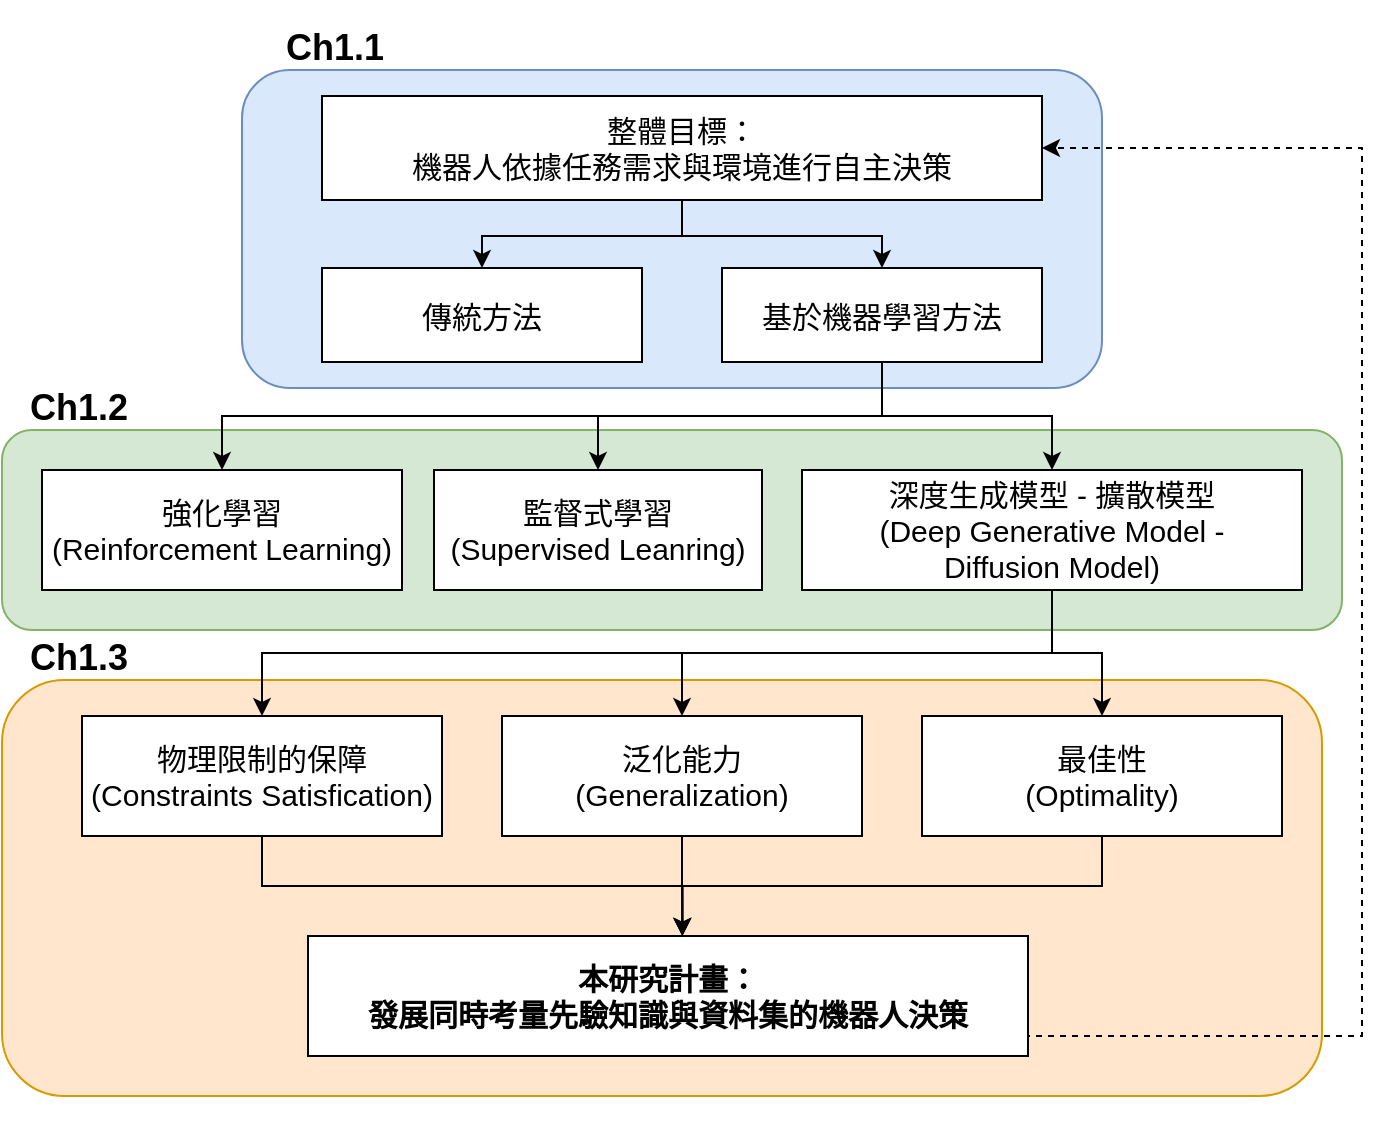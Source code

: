 <mxfile version="26.0.6">
  <diagram name="Page-1" id="wOB_9WMUOYio087HsXXo">
    <mxGraphModel dx="1636" dy="910" grid="1" gridSize="10" guides="1" tooltips="1" connect="1" arrows="1" fold="1" page="1" pageScale="1" pageWidth="827" pageHeight="1169" math="0" shadow="0">
      <root>
        <mxCell id="0" />
        <mxCell id="1" parent="0" />
        <mxCell id="OV2g7p3yE7dfUdtsTMxP-24" value="" style="group" vertex="1" connectable="0" parent="1">
          <mxGeometry x="80" y="92" width="670" height="568" as="geometry" />
        </mxCell>
        <mxCell id="OV2g7p3yE7dfUdtsTMxP-19" value="&lt;h3&gt;&lt;br&gt;&lt;/h3&gt;" style="rounded=1;whiteSpace=wrap;html=1;fillColor=#ffe6cc;strokeColor=#d79b00;align=left;" vertex="1" parent="OV2g7p3yE7dfUdtsTMxP-24">
          <mxGeometry y="340" width="660" height="208" as="geometry" />
        </mxCell>
        <mxCell id="OV2g7p3yE7dfUdtsTMxP-18" value="&lt;h3&gt;&lt;br&gt;&lt;/h3&gt;" style="rounded=1;whiteSpace=wrap;html=1;fillColor=#d5e8d4;strokeColor=#82b366;align=left;" vertex="1" parent="OV2g7p3yE7dfUdtsTMxP-24">
          <mxGeometry y="215" width="670" height="100" as="geometry" />
        </mxCell>
        <mxCell id="OV2g7p3yE7dfUdtsTMxP-17" value="&lt;h3&gt;&lt;br&gt;&lt;/h3&gt;" style="rounded=1;whiteSpace=wrap;html=1;fillColor=#dae8fc;strokeColor=#6c8ebf;align=left;" vertex="1" parent="OV2g7p3yE7dfUdtsTMxP-24">
          <mxGeometry x="120" y="35" width="430" height="159" as="geometry" />
        </mxCell>
        <mxCell id="OV2g7p3yE7dfUdtsTMxP-3" style="edgeStyle=orthogonalEdgeStyle;rounded=0;orthogonalLoop=1;jettySize=auto;html=1;exitX=0.5;exitY=1;exitDx=0;exitDy=0;entryX=0.5;entryY=0;entryDx=0;entryDy=0;" edge="1" parent="OV2g7p3yE7dfUdtsTMxP-24" source="BNkQrNhKQa_8A1IRFI8Z-1" target="BNkQrNhKQa_8A1IRFI8Z-2">
          <mxGeometry relative="1" as="geometry">
            <Array as="points">
              <mxPoint x="340" y="118" />
              <mxPoint x="240" y="118" />
            </Array>
          </mxGeometry>
        </mxCell>
        <mxCell id="BNkQrNhKQa_8A1IRFI8Z-1" value="&lt;font style=&quot;font-size: 15px;&quot;&gt;整體目標：&lt;br&gt;機器人依據任務需求與環境進行自主決策&lt;/font&gt;" style="rounded=0;whiteSpace=wrap;html=1;" parent="OV2g7p3yE7dfUdtsTMxP-24" vertex="1">
          <mxGeometry x="160" y="48" width="360" height="52" as="geometry" />
        </mxCell>
        <mxCell id="BNkQrNhKQa_8A1IRFI8Z-2" value="&lt;font style=&quot;font-size: 15px;&quot;&gt;傳統方法&lt;/font&gt;" style="rounded=0;whiteSpace=wrap;html=1;" parent="OV2g7p3yE7dfUdtsTMxP-24" vertex="1">
          <mxGeometry x="160" y="134" width="160" height="47" as="geometry" />
        </mxCell>
        <mxCell id="OV2g7p3yE7dfUdtsTMxP-5" style="edgeStyle=orthogonalEdgeStyle;rounded=0;orthogonalLoop=1;jettySize=auto;html=1;exitX=0.5;exitY=1;exitDx=0;exitDy=0;entryX=0.5;entryY=0;entryDx=0;entryDy=0;" edge="1" parent="OV2g7p3yE7dfUdtsTMxP-24" source="BNkQrNhKQa_8A1IRFI8Z-3" target="BNkQrNhKQa_8A1IRFI8Z-5">
          <mxGeometry relative="1" as="geometry" />
        </mxCell>
        <mxCell id="OV2g7p3yE7dfUdtsTMxP-6" style="edgeStyle=orthogonalEdgeStyle;rounded=0;orthogonalLoop=1;jettySize=auto;html=1;exitX=0.5;exitY=1;exitDx=0;exitDy=0;entryX=0.5;entryY=0;entryDx=0;entryDy=0;" edge="1" parent="OV2g7p3yE7dfUdtsTMxP-24" source="BNkQrNhKQa_8A1IRFI8Z-3" target="BNkQrNhKQa_8A1IRFI8Z-6">
          <mxGeometry relative="1" as="geometry" />
        </mxCell>
        <mxCell id="OV2g7p3yE7dfUdtsTMxP-7" style="edgeStyle=orthogonalEdgeStyle;rounded=0;orthogonalLoop=1;jettySize=auto;html=1;exitX=0.5;exitY=1;exitDx=0;exitDy=0;entryX=0.5;entryY=0;entryDx=0;entryDy=0;" edge="1" parent="OV2g7p3yE7dfUdtsTMxP-24" source="BNkQrNhKQa_8A1IRFI8Z-3" target="BNkQrNhKQa_8A1IRFI8Z-4">
          <mxGeometry relative="1" as="geometry" />
        </mxCell>
        <mxCell id="BNkQrNhKQa_8A1IRFI8Z-3" value="&lt;font style=&quot;font-size: 15px;&quot;&gt;基於機器學習方法&lt;/font&gt;" style="rounded=0;whiteSpace=wrap;html=1;" parent="OV2g7p3yE7dfUdtsTMxP-24" vertex="1">
          <mxGeometry x="360" y="134" width="160" height="47" as="geometry" />
        </mxCell>
        <mxCell id="BNkQrNhKQa_8A1IRFI8Z-4" value="&lt;font style=&quot;font-size: 15px;&quot;&gt;監督式學習&lt;br&gt;(Supervised Leanring)&lt;/font&gt;" style="rounded=0;whiteSpace=wrap;html=1;" parent="OV2g7p3yE7dfUdtsTMxP-24" vertex="1">
          <mxGeometry x="216" y="235" width="164" height="60" as="geometry" />
        </mxCell>
        <mxCell id="BNkQrNhKQa_8A1IRFI8Z-5" value="&lt;font style=&quot;font-size: 15px;&quot;&gt;強化學習&lt;br&gt;(Reinforcement Learning)&lt;/font&gt;" style="rounded=0;whiteSpace=wrap;html=1;" parent="OV2g7p3yE7dfUdtsTMxP-24" vertex="1">
          <mxGeometry x="20" y="235" width="180" height="60" as="geometry" />
        </mxCell>
        <mxCell id="OV2g7p3yE7dfUdtsTMxP-8" style="edgeStyle=orthogonalEdgeStyle;rounded=0;orthogonalLoop=1;jettySize=auto;html=1;exitX=0.5;exitY=1;exitDx=0;exitDy=0;entryX=0.5;entryY=0;entryDx=0;entryDy=0;" edge="1" parent="OV2g7p3yE7dfUdtsTMxP-24" source="BNkQrNhKQa_8A1IRFI8Z-6" target="BNkQrNhKQa_8A1IRFI8Z-7">
          <mxGeometry relative="1" as="geometry" />
        </mxCell>
        <mxCell id="OV2g7p3yE7dfUdtsTMxP-9" style="edgeStyle=orthogonalEdgeStyle;rounded=0;orthogonalLoop=1;jettySize=auto;html=1;exitX=0.5;exitY=1;exitDx=0;exitDy=0;entryX=0.5;entryY=0;entryDx=0;entryDy=0;" edge="1" parent="OV2g7p3yE7dfUdtsTMxP-24" source="BNkQrNhKQa_8A1IRFI8Z-6" target="BNkQrNhKQa_8A1IRFI8Z-9">
          <mxGeometry relative="1" as="geometry" />
        </mxCell>
        <mxCell id="OV2g7p3yE7dfUdtsTMxP-10" style="edgeStyle=orthogonalEdgeStyle;rounded=0;orthogonalLoop=1;jettySize=auto;html=1;exitX=0.5;exitY=1;exitDx=0;exitDy=0;entryX=0.5;entryY=0;entryDx=0;entryDy=0;" edge="1" parent="OV2g7p3yE7dfUdtsTMxP-24" source="BNkQrNhKQa_8A1IRFI8Z-6" target="BNkQrNhKQa_8A1IRFI8Z-8">
          <mxGeometry relative="1" as="geometry" />
        </mxCell>
        <mxCell id="BNkQrNhKQa_8A1IRFI8Z-6" value="&lt;font style=&quot;font-size: 15px;&quot;&gt;深度生成模型 - 擴散模型&lt;br&gt;(Deep Generative Model - &lt;br&gt;Diffusion Model)&lt;/font&gt;" style="rounded=0;whiteSpace=wrap;html=1;" parent="OV2g7p3yE7dfUdtsTMxP-24" vertex="1">
          <mxGeometry x="400" y="235" width="250" height="60" as="geometry" />
        </mxCell>
        <mxCell id="BNkQrNhKQa_8A1IRFI8Z-7" value="&lt;font style=&quot;font-size: 15px;&quot;&gt;物理限制的保障&lt;br&gt;(Constraints Satisfication)&lt;/font&gt;" style="rounded=0;whiteSpace=wrap;html=1;" parent="OV2g7p3yE7dfUdtsTMxP-24" vertex="1">
          <mxGeometry x="40" y="358" width="180" height="60" as="geometry" />
        </mxCell>
        <mxCell id="OV2g7p3yE7dfUdtsTMxP-12" style="edgeStyle=orthogonalEdgeStyle;rounded=0;orthogonalLoop=1;jettySize=auto;html=1;exitX=0.5;exitY=1;exitDx=0;exitDy=0;" edge="1" parent="OV2g7p3yE7dfUdtsTMxP-24" source="BNkQrNhKQa_8A1IRFI8Z-8">
          <mxGeometry relative="1" as="geometry">
            <mxPoint x="340.143" y="468" as="targetPoint" />
          </mxGeometry>
        </mxCell>
        <mxCell id="BNkQrNhKQa_8A1IRFI8Z-8" value="&lt;font style=&quot;font-size: 15px;&quot;&gt;泛化能力&lt;br&gt;(Generalization)&lt;/font&gt;" style="rounded=0;whiteSpace=wrap;html=1;" parent="OV2g7p3yE7dfUdtsTMxP-24" vertex="1">
          <mxGeometry x="250" y="358" width="180" height="60" as="geometry" />
        </mxCell>
        <mxCell id="BNkQrNhKQa_8A1IRFI8Z-9" value="&lt;font style=&quot;font-size: 15px;&quot;&gt;最佳性&lt;br&gt;(Optimality)&lt;/font&gt;" style="rounded=0;whiteSpace=wrap;html=1;" parent="OV2g7p3yE7dfUdtsTMxP-24" vertex="1">
          <mxGeometry x="460" y="358" width="180" height="60" as="geometry" />
        </mxCell>
        <mxCell id="OV2g7p3yE7dfUdtsTMxP-16" style="edgeStyle=orthogonalEdgeStyle;rounded=0;orthogonalLoop=1;jettySize=auto;html=1;exitX=1;exitY=0.5;exitDx=0;exitDy=0;entryX=1;entryY=0.5;entryDx=0;entryDy=0;dashed=1;" edge="1" parent="OV2g7p3yE7dfUdtsTMxP-24" source="BNkQrNhKQa_8A1IRFI8Z-11" target="BNkQrNhKQa_8A1IRFI8Z-1">
          <mxGeometry relative="1" as="geometry">
            <Array as="points">
              <mxPoint x="680" y="518" />
              <mxPoint x="680" y="74" />
            </Array>
          </mxGeometry>
        </mxCell>
        <mxCell id="BNkQrNhKQa_8A1IRFI8Z-11" value="&lt;font style=&quot;font-size: 15px;&quot;&gt;&lt;b style=&quot;&quot;&gt;本研究計畫：&lt;br&gt;發展同時考量先驗知識與資料集的&lt;/b&gt;&lt;b style=&quot;&quot;&gt;機器人決策&lt;/b&gt;&lt;/font&gt;" style="rounded=0;whiteSpace=wrap;html=1;" parent="OV2g7p3yE7dfUdtsTMxP-24" vertex="1">
          <mxGeometry x="153" y="468" width="360" height="60" as="geometry" />
        </mxCell>
        <mxCell id="OV2g7p3yE7dfUdtsTMxP-4" style="edgeStyle=orthogonalEdgeStyle;rounded=0;orthogonalLoop=1;jettySize=auto;html=1;exitX=0.5;exitY=1;exitDx=0;exitDy=0;entryX=0.5;entryY=0;entryDx=0;entryDy=0;" edge="1" parent="OV2g7p3yE7dfUdtsTMxP-24" source="BNkQrNhKQa_8A1IRFI8Z-1" target="BNkQrNhKQa_8A1IRFI8Z-3">
          <mxGeometry relative="1" as="geometry">
            <mxPoint x="350" y="118" as="sourcePoint" />
            <mxPoint x="250" y="157" as="targetPoint" />
            <Array as="points">
              <mxPoint x="340" y="118" />
              <mxPoint x="440" y="118" />
            </Array>
          </mxGeometry>
        </mxCell>
        <mxCell id="OV2g7p3yE7dfUdtsTMxP-13" style="edgeStyle=orthogonalEdgeStyle;rounded=0;orthogonalLoop=1;jettySize=auto;html=1;exitX=0.5;exitY=1;exitDx=0;exitDy=0;entryX=0.52;entryY=0.001;entryDx=0;entryDy=0;entryPerimeter=0;" edge="1" parent="OV2g7p3yE7dfUdtsTMxP-24" source="BNkQrNhKQa_8A1IRFI8Z-9" target="BNkQrNhKQa_8A1IRFI8Z-11">
          <mxGeometry relative="1" as="geometry" />
        </mxCell>
        <mxCell id="OV2g7p3yE7dfUdtsTMxP-15" style="edgeStyle=orthogonalEdgeStyle;rounded=0;orthogonalLoop=1;jettySize=auto;html=1;exitX=0.5;exitY=1;exitDx=0;exitDy=0;entryX=0.52;entryY=-0.003;entryDx=0;entryDy=0;entryPerimeter=0;" edge="1" parent="OV2g7p3yE7dfUdtsTMxP-24" source="BNkQrNhKQa_8A1IRFI8Z-7" target="BNkQrNhKQa_8A1IRFI8Z-11">
          <mxGeometry relative="1" as="geometry" />
        </mxCell>
        <mxCell id="OV2g7p3yE7dfUdtsTMxP-21" value="&lt;b&gt;&lt;font style=&quot;font-size: 18px;&quot;&gt;Ch1.1&lt;/font&gt;&lt;/b&gt;" style="text;html=1;align=center;verticalAlign=middle;resizable=0;points=[];autosize=1;strokeColor=none;fillColor=none;" vertex="1" parent="OV2g7p3yE7dfUdtsTMxP-24">
          <mxGeometry x="131" y="4" width="70" height="40" as="geometry" />
        </mxCell>
        <mxCell id="OV2g7p3yE7dfUdtsTMxP-22" value="&lt;b&gt;&lt;font style=&quot;font-size: 18px;&quot;&gt;Ch1.2&lt;/font&gt;&lt;/b&gt;" style="text;html=1;align=center;verticalAlign=middle;resizable=0;points=[];autosize=1;strokeColor=none;fillColor=none;" vertex="1" parent="OV2g7p3yE7dfUdtsTMxP-24">
          <mxGeometry x="3" y="184" width="70" height="40" as="geometry" />
        </mxCell>
        <mxCell id="OV2g7p3yE7dfUdtsTMxP-23" value="&lt;b&gt;&lt;font style=&quot;font-size: 18px;&quot;&gt;Ch1.3&lt;/font&gt;&lt;/b&gt;" style="text;html=1;align=center;verticalAlign=middle;resizable=0;points=[];autosize=1;strokeColor=none;fillColor=none;" vertex="1" parent="OV2g7p3yE7dfUdtsTMxP-24">
          <mxGeometry x="3" y="309" width="70" height="40" as="geometry" />
        </mxCell>
      </root>
    </mxGraphModel>
  </diagram>
</mxfile>
